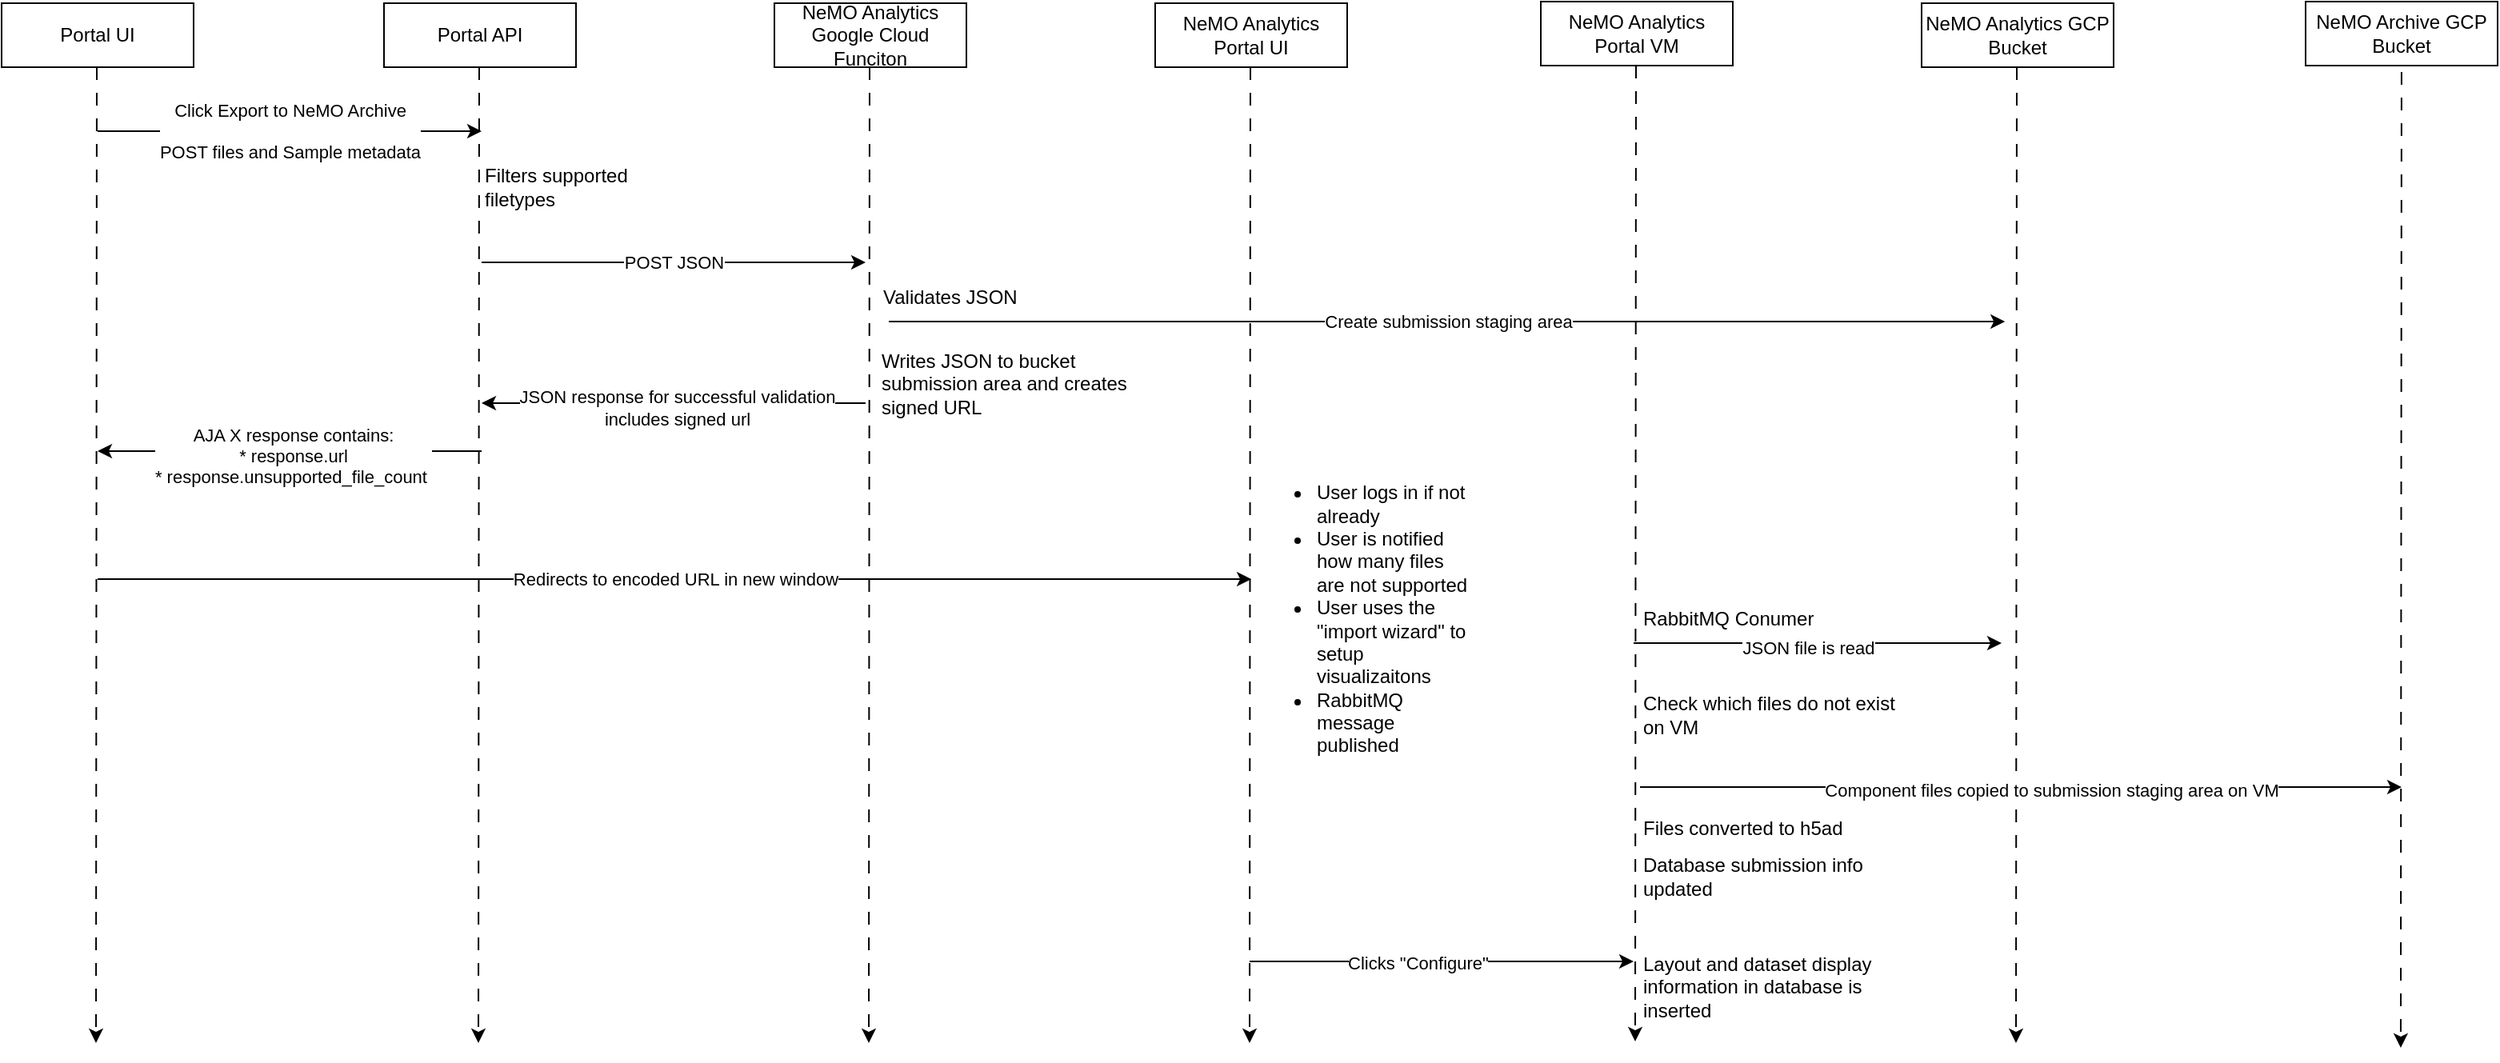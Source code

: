 <mxfile>
    <diagram id="6dscw00UcyDlalNh9v6r" name="Page-1">
        <mxGraphModel dx="822" dy="1108" grid="1" gridSize="10" guides="1" tooltips="1" connect="1" arrows="1" fold="1" page="1" pageScale="1" pageWidth="850" pageHeight="1100" math="0" shadow="0">
            <root>
                <mxCell id="0"/>
                <mxCell id="1" parent="0"/>
                <mxCell id="2" value="Portal UI" style="whiteSpace=wrap;html=1;" parent="1" vertex="1">
                    <mxGeometry y="40" width="120" height="40" as="geometry"/>
                </mxCell>
                <mxCell id="3" value="Portal API" style="whiteSpace=wrap;html=1;" parent="1" vertex="1">
                    <mxGeometry x="239" y="40" width="120" height="40" as="geometry"/>
                </mxCell>
                <mxCell id="4" value="NeMO Analytics Google Cloud Funciton" style="whiteSpace=wrap;html=1;" parent="1" vertex="1">
                    <mxGeometry x="483" y="40" width="120" height="40" as="geometry"/>
                </mxCell>
                <mxCell id="5" value="NeMO Analytics Portal UI" style="whiteSpace=wrap;html=1;" parent="1" vertex="1">
                    <mxGeometry x="721" y="40" width="120" height="40" as="geometry"/>
                </mxCell>
                <mxCell id="7" value="" style="edgeStyle=none;orthogonalLoop=1;jettySize=auto;html=1;dashed=1;dashPattern=8 8;" parent="1" edge="1">
                    <mxGeometry width="80" relative="1" as="geometry">
                        <mxPoint x="59.5" y="80" as="sourcePoint"/>
                        <mxPoint x="59" y="690" as="targetPoint"/>
                        <Array as="points"/>
                    </mxGeometry>
                </mxCell>
                <mxCell id="8" value="" style="edgeStyle=none;orthogonalLoop=1;jettySize=auto;html=1;dashed=1;dashPattern=8 8;" parent="1" edge="1">
                    <mxGeometry width="80" relative="1" as="geometry">
                        <mxPoint x="298.5" y="80" as="sourcePoint"/>
                        <mxPoint x="298" y="690" as="targetPoint"/>
                        <Array as="points"/>
                    </mxGeometry>
                </mxCell>
                <mxCell id="9" value="" style="edgeStyle=none;orthogonalLoop=1;jettySize=auto;html=1;dashed=1;dashPattern=8 8;" parent="1" edge="1">
                    <mxGeometry width="80" relative="1" as="geometry">
                        <mxPoint x="542.5" y="80" as="sourcePoint"/>
                        <mxPoint x="542" y="690" as="targetPoint"/>
                        <Array as="points"/>
                    </mxGeometry>
                </mxCell>
                <mxCell id="10" value="" style="edgeStyle=none;orthogonalLoop=1;jettySize=auto;html=1;dashed=1;dashPattern=8 8;" parent="1" edge="1">
                    <mxGeometry width="80" relative="1" as="geometry">
                        <mxPoint x="780.5" y="80" as="sourcePoint"/>
                        <mxPoint x="780" y="690" as="targetPoint"/>
                        <Array as="points"/>
                    </mxGeometry>
                </mxCell>
                <mxCell id="11" value="Click Export to NeMO Archive&lt;br&gt;&lt;br&gt;POST files and Sample metadata" style="edgeStyle=none;orthogonalLoop=1;jettySize=auto;html=1;" parent="1" edge="1">
                    <mxGeometry width="80" relative="1" as="geometry">
                        <mxPoint x="60" y="120" as="sourcePoint"/>
                        <mxPoint x="300" y="120" as="targetPoint"/>
                        <Array as="points"/>
                        <mxPoint as="offset"/>
                    </mxGeometry>
                </mxCell>
                <mxCell id="167" value="POST JSON" style="edgeStyle=none;orthogonalLoop=1;jettySize=auto;html=1;" parent="1" edge="1">
                    <mxGeometry width="80" relative="1" as="geometry">
                        <mxPoint x="300" y="202" as="sourcePoint"/>
                        <mxPoint x="540" y="202" as="targetPoint"/>
                        <Array as="points"/>
                        <mxPoint as="offset"/>
                    </mxGeometry>
                </mxCell>
                <mxCell id="168" value="Filters supported filetypes" style="text;strokeColor=none;align=left;fillColor=none;html=1;verticalAlign=middle;whiteSpace=wrap;rounded=0;" parent="1" vertex="1">
                    <mxGeometry x="300" y="140" width="100" height="30" as="geometry"/>
                </mxCell>
                <mxCell id="170" value="&lt;div style=&quot;&quot;&gt;&lt;span style=&quot;background-color: initial;&quot;&gt;Validates JSON&lt;/span&gt;&lt;br&gt;&lt;/div&gt;" style="text;strokeColor=none;align=left;fillColor=none;html=1;verticalAlign=middle;whiteSpace=wrap;rounded=0;" parent="1" vertex="1">
                    <mxGeometry x="549" y="209" width="91" height="30" as="geometry"/>
                </mxCell>
                <mxCell id="173" value="" style="edgeStyle=none;orthogonalLoop=1;jettySize=auto;html=1;" parent="1" edge="1">
                    <mxGeometry width="80" relative="1" as="geometry">
                        <mxPoint x="540" y="290" as="sourcePoint"/>
                        <mxPoint x="300" y="290" as="targetPoint"/>
                        <Array as="points"/>
                    </mxGeometry>
                </mxCell>
                <mxCell id="175" value="JSON response for successful validation&lt;br&gt;includes signed url" style="edgeLabel;html=1;align=center;verticalAlign=middle;resizable=0;points=[];" parent="173" vertex="1" connectable="0">
                    <mxGeometry x="0.088" y="3" relative="1" as="geometry">
                        <mxPoint x="12" as="offset"/>
                    </mxGeometry>
                </mxCell>
                <mxCell id="176" value="" style="edgeStyle=none;orthogonalLoop=1;jettySize=auto;html=1;" parent="1" edge="1">
                    <mxGeometry width="80" relative="1" as="geometry">
                        <mxPoint x="300" y="320" as="sourcePoint"/>
                        <mxPoint x="60" y="320" as="targetPoint"/>
                        <Array as="points"/>
                    </mxGeometry>
                </mxCell>
                <mxCell id="177" value="AJA X response contains:&lt;br&gt;* response.url&lt;br&gt;* response.unsupported_file_count&amp;nbsp;" style="edgeLabel;html=1;align=center;verticalAlign=middle;resizable=0;points=[];" parent="176" vertex="1" connectable="0">
                    <mxGeometry x="0.088" y="3" relative="1" as="geometry">
                        <mxPoint x="12" as="offset"/>
                    </mxGeometry>
                </mxCell>
                <mxCell id="178" value="Redirects to encoded URL in new window" style="edgeStyle=none;orthogonalLoop=1;jettySize=auto;html=1;" parent="1" edge="1">
                    <mxGeometry width="80" relative="1" as="geometry">
                        <mxPoint x="60" y="400" as="sourcePoint"/>
                        <mxPoint x="781.053" y="400" as="targetPoint"/>
                        <Array as="points"/>
                    </mxGeometry>
                </mxCell>
                <mxCell id="179" value="&lt;ul&gt;&lt;li&gt;User logs in if not already&lt;/li&gt;&lt;li&gt;User is notified how many files are not supported&lt;/li&gt;&lt;li&gt;User uses the &quot;import wizard&quot; to setup visualizaitons&lt;/li&gt;&lt;li&gt;RabbitMQ message published&lt;/li&gt;&lt;/ul&gt;" style="text;strokeColor=none;align=left;fillColor=none;html=1;verticalAlign=middle;whiteSpace=wrap;rounded=0;" parent="1" vertex="1">
                    <mxGeometry x="780" y="410" width="140" height="30" as="geometry"/>
                </mxCell>
                <mxCell id="182" value="NeMO Analytics Portal VM" style="whiteSpace=wrap;html=1;" parent="1" vertex="1">
                    <mxGeometry x="962" y="39" width="120" height="40" as="geometry"/>
                </mxCell>
                <mxCell id="183" value="" style="edgeStyle=none;orthogonalLoop=1;jettySize=auto;html=1;dashed=1;dashPattern=8 8;" parent="1" edge="1">
                    <mxGeometry width="80" relative="1" as="geometry">
                        <mxPoint x="1021.5" y="79" as="sourcePoint"/>
                        <mxPoint x="1021" y="689" as="targetPoint"/>
                        <Array as="points"/>
                    </mxGeometry>
                </mxCell>
                <mxCell id="185" value="NeMO Analytics GCP Bucket" style="whiteSpace=wrap;html=1;" parent="1" vertex="1">
                    <mxGeometry x="1200" y="40" width="120" height="40" as="geometry"/>
                </mxCell>
                <mxCell id="186" value="" style="edgeStyle=none;orthogonalLoop=1;jettySize=auto;html=1;dashed=1;dashPattern=8 8;" parent="1" edge="1">
                    <mxGeometry width="80" relative="1" as="geometry">
                        <mxPoint x="1259.5" y="80" as="sourcePoint"/>
                        <mxPoint x="1259" y="690.0" as="targetPoint"/>
                        <Array as="points"/>
                    </mxGeometry>
                </mxCell>
                <mxCell id="187" value="&lt;span style=&quot;background-color: initial;&quot;&gt;Writes JSON to bucket submission area and creates signed URL&lt;/span&gt;" style="text;whiteSpace=wrap;html=1;align=left;" parent="1" vertex="1">
                    <mxGeometry x="548" y="250" width="175" height="20" as="geometry"/>
                </mxCell>
                <mxCell id="188" value="Create submission staging area" style="edgeStyle=none;orthogonalLoop=1;jettySize=auto;html=1;" parent="1" edge="1">
                    <mxGeometry width="80" relative="1" as="geometry">
                        <mxPoint x="554.5" y="239" as="sourcePoint"/>
                        <mxPoint x="1252.105" y="239" as="targetPoint"/>
                        <Array as="points"/>
                    </mxGeometry>
                </mxCell>
                <mxCell id="190" value="RabbitMQ Conumer" style="text;strokeColor=none;align=left;fillColor=none;html=1;verticalAlign=middle;whiteSpace=wrap;rounded=0;" parent="1" vertex="1">
                    <mxGeometry x="1024" y="410" width="140" height="30" as="geometry"/>
                </mxCell>
                <mxCell id="191" value="" style="edgeStyle=none;orthogonalLoop=1;jettySize=auto;html=1;" parent="1" edge="1">
                    <mxGeometry width="80" relative="1" as="geometry">
                        <mxPoint x="1020" y="440" as="sourcePoint"/>
                        <mxPoint x="1250" y="440" as="targetPoint"/>
                        <Array as="points">
                            <mxPoint x="1110" y="440"/>
                        </Array>
                    </mxGeometry>
                </mxCell>
                <mxCell id="192" value="JSON file is read" style="edgeLabel;html=1;align=center;verticalAlign=middle;resizable=0;points=[];" parent="191" vertex="1" connectable="0">
                    <mxGeometry x="-0.058" y="-3" relative="1" as="geometry">
                        <mxPoint as="offset"/>
                    </mxGeometry>
                </mxCell>
                <mxCell id="193" value="NeMO Archive GCP Bucket" style="whiteSpace=wrap;html=1;" parent="1" vertex="1">
                    <mxGeometry x="1440" y="39" width="120" height="40" as="geometry"/>
                </mxCell>
                <mxCell id="194" value="" style="edgeStyle=none;orthogonalLoop=1;jettySize=auto;html=1;dashed=1;dashPattern=8 8;" parent="1" edge="1">
                    <mxGeometry width="80" relative="1" as="geometry">
                        <mxPoint x="1499.97" y="83" as="sourcePoint"/>
                        <mxPoint x="1499.47" y="693.0" as="targetPoint"/>
                        <Array as="points"/>
                    </mxGeometry>
                </mxCell>
                <mxCell id="195" value="Check which files do not exist on VM" style="text;strokeColor=none;align=left;fillColor=none;html=1;verticalAlign=middle;whiteSpace=wrap;rounded=0;" parent="1" vertex="1">
                    <mxGeometry x="1024" y="470" width="160" height="30" as="geometry"/>
                </mxCell>
                <mxCell id="196" value="" style="edgeStyle=none;orthogonalLoop=1;jettySize=auto;html=1;rounded=1;" parent="1" edge="1">
                    <mxGeometry width="80" relative="1" as="geometry">
                        <mxPoint x="1024" y="530" as="sourcePoint"/>
                        <mxPoint x="1500" y="530" as="targetPoint"/>
                    </mxGeometry>
                </mxCell>
                <mxCell id="197" value="Component files copied to submission staging area on VM" style="edgeLabel;html=1;align=center;verticalAlign=middle;resizable=0;points=[];" parent="196" vertex="1" connectable="0">
                    <mxGeometry x="0.08" y="-2" relative="1" as="geometry">
                        <mxPoint as="offset"/>
                    </mxGeometry>
                </mxCell>
                <mxCell id="198" value="Files converted to h5ad" style="text;strokeColor=none;align=left;fillColor=none;html=1;verticalAlign=middle;whiteSpace=wrap;rounded=0;" parent="1" vertex="1">
                    <mxGeometry x="1024" y="541" width="160" height="30" as="geometry"/>
                </mxCell>
                <mxCell id="200" value="" style="edgeStyle=none;orthogonalLoop=1;jettySize=auto;html=1;" parent="1" edge="1">
                    <mxGeometry width="80" relative="1" as="geometry">
                        <mxPoint x="780" y="639" as="sourcePoint"/>
                        <mxPoint x="1020" y="639" as="targetPoint"/>
                        <Array as="points"/>
                    </mxGeometry>
                </mxCell>
                <mxCell id="201" value="Clicks &quot;Configure&quot;" style="edgeLabel;html=1;align=center;verticalAlign=middle;resizable=0;points=[];" parent="200" vertex="1" connectable="0">
                    <mxGeometry x="-0.13" relative="1" as="geometry">
                        <mxPoint y="1" as="offset"/>
                    </mxGeometry>
                </mxCell>
                <mxCell id="202" value="Database submission info updated" style="text;strokeColor=none;align=left;fillColor=none;html=1;verticalAlign=middle;whiteSpace=wrap;rounded=0;" parent="1" vertex="1">
                    <mxGeometry x="1024" y="571" width="160" height="30" as="geometry"/>
                </mxCell>
                <mxCell id="203" value="Layout and dataset display information in database is inserted" style="text;strokeColor=none;align=left;fillColor=none;html=1;verticalAlign=middle;whiteSpace=wrap;rounded=0;" parent="1" vertex="1">
                    <mxGeometry x="1024" y="640" width="160" height="30" as="geometry"/>
                </mxCell>
            </root>
        </mxGraphModel>
    </diagram>
</mxfile>
